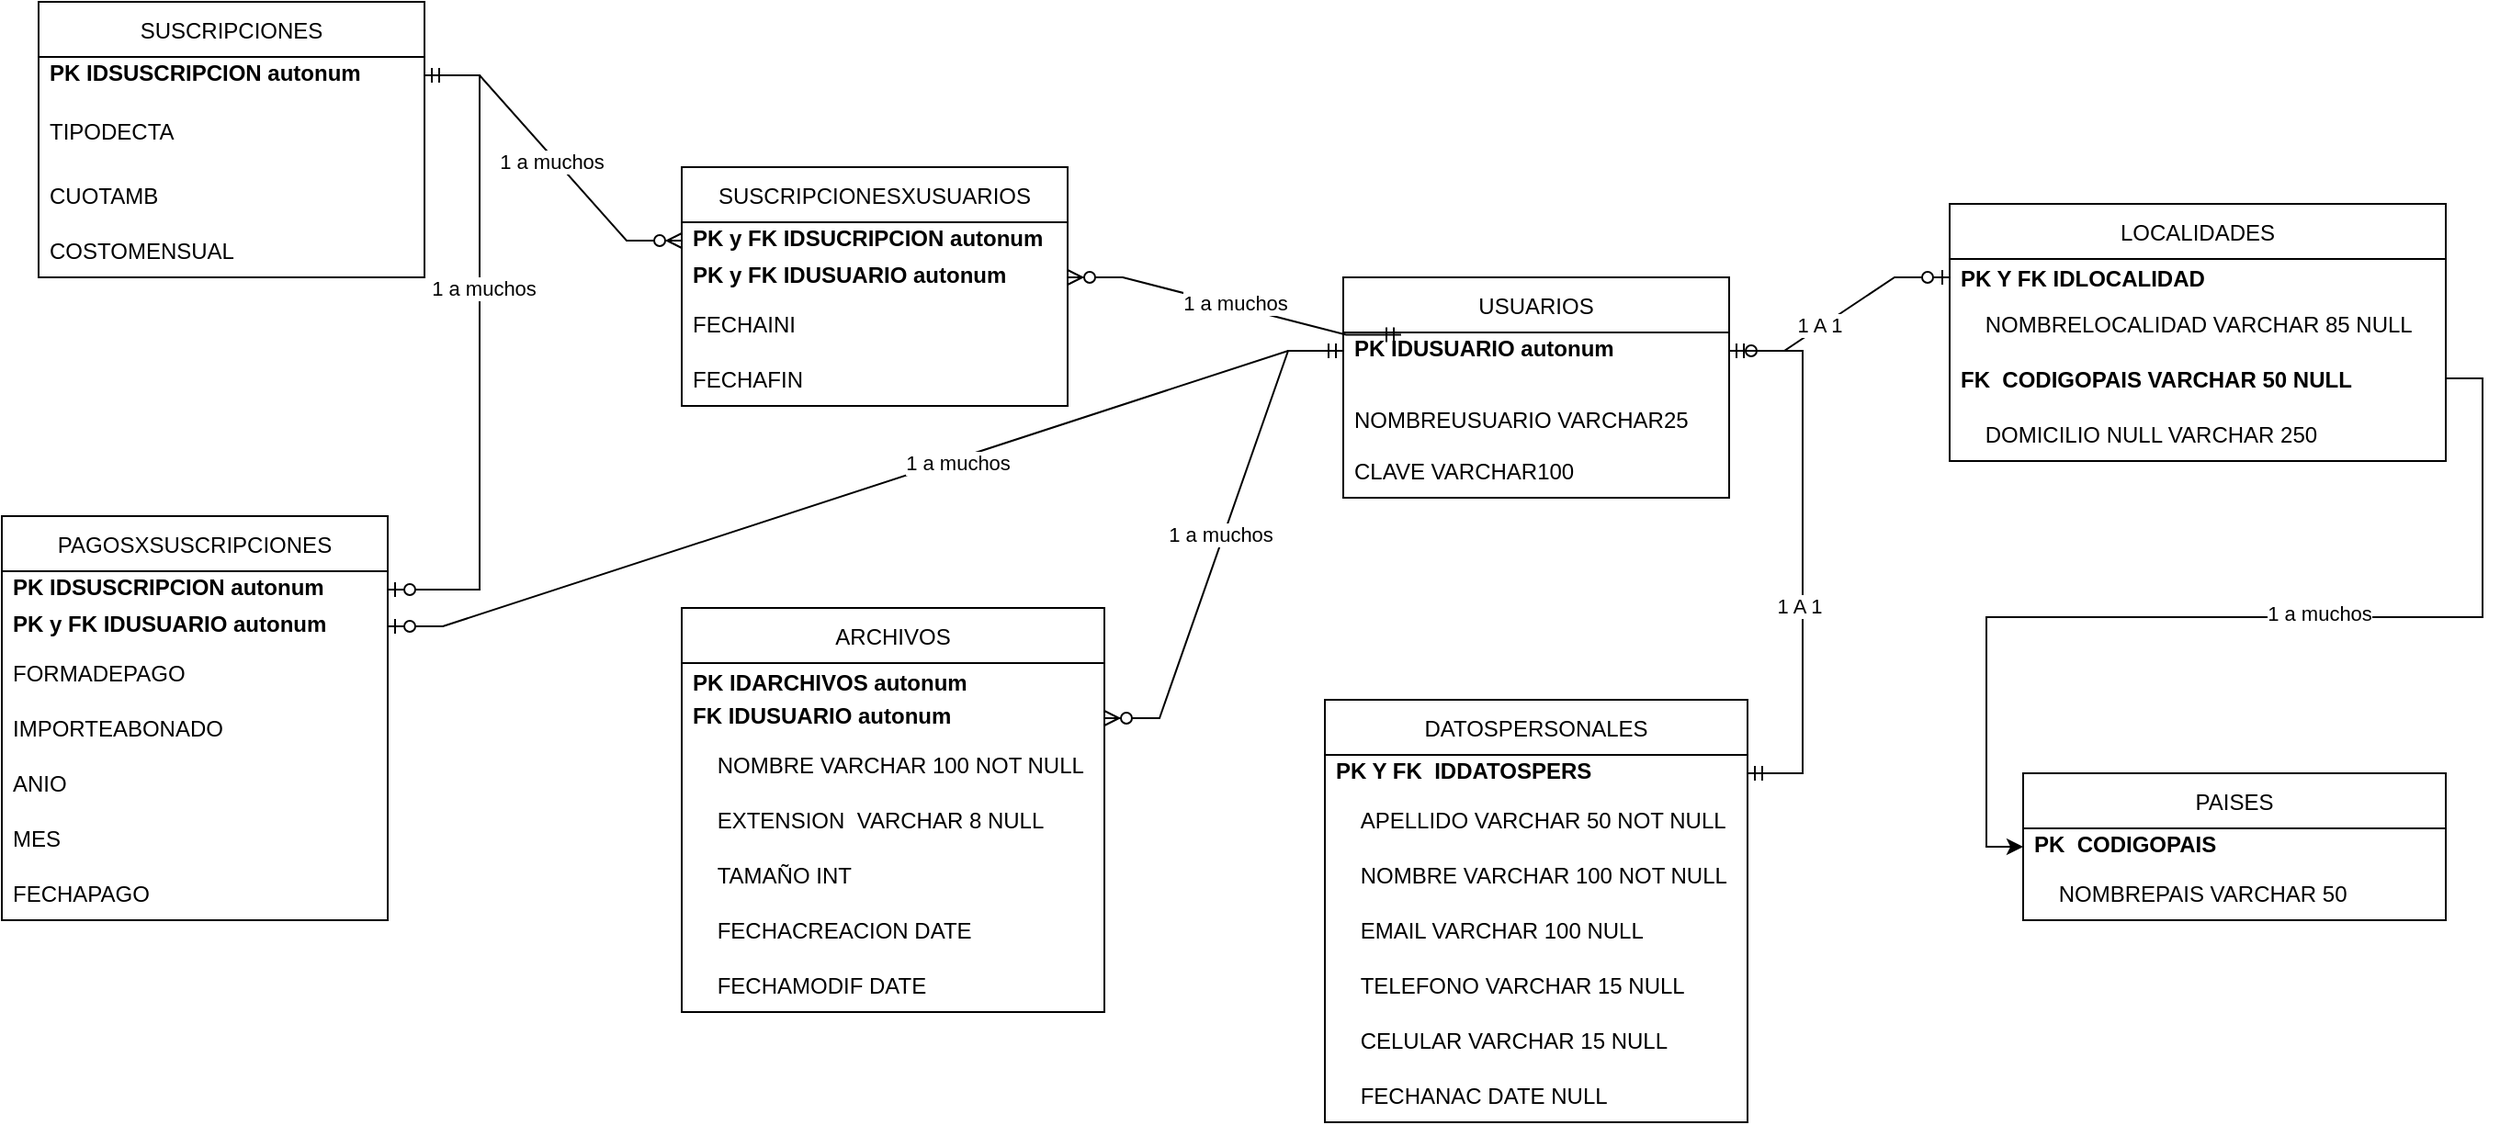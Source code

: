 <mxfile version="17.4.6" type="github">
  <diagram name="Page-1" id="c4acf3e9-155e-7222-9cf6-157b1a14988f">
    <mxGraphModel dx="2228" dy="1663" grid="1" gridSize="10" guides="1" tooltips="1" connect="1" arrows="1" fold="1" page="1" pageScale="1" pageWidth="850" pageHeight="1100" background="none" math="0" shadow="0">
      <root>
        <mxCell id="0" />
        <mxCell id="1" parent="0" />
        <mxCell id="2IleTWmGrQDSyHTpT3a_-10" value="USUARIOS" style="swimlane;fontStyle=0;childLayout=stackLayout;horizontal=1;startSize=30;horizontalStack=0;resizeParent=1;resizeParentMax=0;resizeLast=0;collapsible=1;marginBottom=0;" parent="1" vertex="1">
          <mxGeometry x="410" y="60" width="210" height="120" as="geometry" />
        </mxCell>
        <mxCell id="2IleTWmGrQDSyHTpT3a_-11" value="PK IDUSUARIO autonum&#xa;" style="text;strokeColor=none;fillColor=none;align=left;verticalAlign=middle;spacingLeft=4;spacingRight=4;overflow=hidden;points=[[0,0.5],[1,0.5]];portConstraint=eastwest;rotatable=0;fontStyle=1" parent="2IleTWmGrQDSyHTpT3a_-10" vertex="1">
          <mxGeometry y="30" width="210" height="20" as="geometry" />
        </mxCell>
        <mxCell id="2IleTWmGrQDSyHTpT3a_-12" value="&#xa;NOMBREUSUARIO VARCHAR25" style="text;strokeColor=none;fillColor=none;align=left;verticalAlign=middle;spacingLeft=4;spacingRight=4;overflow=hidden;points=[[0,0.5],[1,0.5]];portConstraint=eastwest;rotatable=0;" parent="2IleTWmGrQDSyHTpT3a_-10" vertex="1">
          <mxGeometry y="50" width="210" height="40" as="geometry" />
        </mxCell>
        <mxCell id="2IleTWmGrQDSyHTpT3a_-13" value="CLAVE VARCHAR100" style="text;strokeColor=none;fillColor=none;align=left;verticalAlign=middle;spacingLeft=4;spacingRight=4;overflow=hidden;points=[[0,0.5],[1,0.5]];portConstraint=eastwest;rotatable=0;" parent="2IleTWmGrQDSyHTpT3a_-10" vertex="1">
          <mxGeometry y="90" width="210" height="30" as="geometry" />
        </mxCell>
        <mxCell id="2IleTWmGrQDSyHTpT3a_-14" value="DATOSPERSONALES" style="swimlane;fontStyle=0;childLayout=stackLayout;horizontal=1;startSize=30;horizontalStack=0;resizeParent=1;resizeParentMax=0;resizeLast=0;collapsible=1;marginBottom=0;" parent="1" vertex="1">
          <mxGeometry x="400" y="290" width="230" height="230" as="geometry" />
        </mxCell>
        <mxCell id="2IleTWmGrQDSyHTpT3a_-15" value="PK Y FK  IDDATOSPERS&#xa;" style="text;strokeColor=none;fillColor=none;align=left;verticalAlign=middle;spacingLeft=4;spacingRight=4;overflow=hidden;points=[[0,0.5],[1,0.5]];portConstraint=eastwest;rotatable=0;fontStyle=1" parent="2IleTWmGrQDSyHTpT3a_-14" vertex="1">
          <mxGeometry y="30" width="230" height="20" as="geometry" />
        </mxCell>
        <mxCell id="2IleTWmGrQDSyHTpT3a_-16" value="    APELLIDO VARCHAR 50 NOT NULL" style="text;strokeColor=none;fillColor=none;align=left;verticalAlign=middle;spacingLeft=4;spacingRight=4;overflow=hidden;points=[[0,0.5],[1,0.5]];portConstraint=eastwest;rotatable=0;" parent="2IleTWmGrQDSyHTpT3a_-14" vertex="1">
          <mxGeometry y="50" width="230" height="30" as="geometry" />
        </mxCell>
        <mxCell id="2IleTWmGrQDSyHTpT3a_-18" value="    NOMBRE VARCHAR 100 NOT NULL" style="text;strokeColor=none;fillColor=none;align=left;verticalAlign=middle;spacingLeft=4;spacingRight=4;overflow=hidden;points=[[0,0.5],[1,0.5]];portConstraint=eastwest;rotatable=0;" parent="2IleTWmGrQDSyHTpT3a_-14" vertex="1">
          <mxGeometry y="80" width="230" height="30" as="geometry" />
        </mxCell>
        <mxCell id="2IleTWmGrQDSyHTpT3a_-17" value="    EMAIL VARCHAR 100 NULL" style="text;strokeColor=none;fillColor=none;align=left;verticalAlign=middle;spacingLeft=4;spacingRight=4;overflow=hidden;points=[[0,0.5],[1,0.5]];portConstraint=eastwest;rotatable=0;" parent="2IleTWmGrQDSyHTpT3a_-14" vertex="1">
          <mxGeometry y="110" width="230" height="30" as="geometry" />
        </mxCell>
        <mxCell id="2IleTWmGrQDSyHTpT3a_-19" value="    TELEFONO VARCHAR 15 NULL" style="text;strokeColor=none;fillColor=none;align=left;verticalAlign=middle;spacingLeft=4;spacingRight=4;overflow=hidden;points=[[0,0.5],[1,0.5]];portConstraint=eastwest;rotatable=0;" parent="2IleTWmGrQDSyHTpT3a_-14" vertex="1">
          <mxGeometry y="140" width="230" height="30" as="geometry" />
        </mxCell>
        <mxCell id="2IleTWmGrQDSyHTpT3a_-20" value="    CELULAR VARCHAR 15 NULL" style="text;strokeColor=none;fillColor=none;align=left;verticalAlign=middle;spacingLeft=4;spacingRight=4;overflow=hidden;points=[[0,0.5],[1,0.5]];portConstraint=eastwest;rotatable=0;" parent="2IleTWmGrQDSyHTpT3a_-14" vertex="1">
          <mxGeometry y="170" width="230" height="30" as="geometry" />
        </mxCell>
        <mxCell id="2IleTWmGrQDSyHTpT3a_-21" value="    FECHANAC DATE NULL" style="text;strokeColor=none;fillColor=none;align=left;verticalAlign=middle;spacingLeft=4;spacingRight=4;overflow=hidden;points=[[0,0.5],[1,0.5]];portConstraint=eastwest;rotatable=0;fontStyle=0" parent="2IleTWmGrQDSyHTpT3a_-14" vertex="1">
          <mxGeometry y="200" width="230" height="30" as="geometry" />
        </mxCell>
        <mxCell id="2IleTWmGrQDSyHTpT3a_-25" value="LOCALIDADES" style="swimlane;fontStyle=0;childLayout=stackLayout;horizontal=1;startSize=30;horizontalStack=0;resizeParent=1;resizeParentMax=0;resizeLast=0;collapsible=1;marginBottom=0;" parent="1" vertex="1">
          <mxGeometry x="740" y="20" width="270" height="140" as="geometry" />
        </mxCell>
        <mxCell id="2IleTWmGrQDSyHTpT3a_-26" value="PK Y FK IDLOCALIDAD" style="text;strokeColor=none;fillColor=none;align=left;verticalAlign=middle;spacingLeft=4;spacingRight=4;overflow=hidden;points=[[0,0.5],[1,0.5]];portConstraint=eastwest;rotatable=0;fontStyle=1" parent="2IleTWmGrQDSyHTpT3a_-25" vertex="1">
          <mxGeometry y="30" width="270" height="20" as="geometry" />
        </mxCell>
        <mxCell id="2IleTWmGrQDSyHTpT3a_-29" value="    NOMBRELOCALIDAD VARCHAR 85 NULL" style="text;strokeColor=none;fillColor=none;align=left;verticalAlign=middle;spacingLeft=4;spacingRight=4;overflow=hidden;points=[[0,0.5],[1,0.5]];portConstraint=eastwest;rotatable=0;" parent="2IleTWmGrQDSyHTpT3a_-25" vertex="1">
          <mxGeometry y="50" width="270" height="30" as="geometry" />
        </mxCell>
        <mxCell id="2IleTWmGrQDSyHTpT3a_-27" value="FK  CODIGOPAIS VARCHAR 50 NULL" style="text;strokeColor=none;fillColor=none;align=left;verticalAlign=middle;spacingLeft=4;spacingRight=4;overflow=hidden;points=[[0,0.5],[1,0.5]];portConstraint=eastwest;rotatable=0;fontStyle=1" parent="2IleTWmGrQDSyHTpT3a_-25" vertex="1">
          <mxGeometry y="80" width="270" height="30" as="geometry" />
        </mxCell>
        <mxCell id="2IleTWmGrQDSyHTpT3a_-34" value="    DOMICILIO NULL VARCHAR 250" style="text;strokeColor=none;fillColor=none;align=left;verticalAlign=middle;spacingLeft=4;spacingRight=4;overflow=hidden;points=[[0,0.5],[1,0.5]];portConstraint=eastwest;rotatable=0;" parent="2IleTWmGrQDSyHTpT3a_-25" vertex="1">
          <mxGeometry y="110" width="270" height="30" as="geometry" />
        </mxCell>
        <mxCell id="2IleTWmGrQDSyHTpT3a_-35" value="PAISES" style="swimlane;fontStyle=0;childLayout=stackLayout;horizontal=1;startSize=30;horizontalStack=0;resizeParent=1;resizeParentMax=0;resizeLast=0;collapsible=1;marginBottom=0;" parent="1" vertex="1">
          <mxGeometry x="780" y="330" width="230" height="80" as="geometry" />
        </mxCell>
        <mxCell id="2IleTWmGrQDSyHTpT3a_-36" value="PK  CODIGOPAIS &#xa;" style="text;strokeColor=none;fillColor=none;align=left;verticalAlign=middle;spacingLeft=4;spacingRight=4;overflow=hidden;points=[[0,0.5],[1,0.5]];portConstraint=eastwest;rotatable=0;fontStyle=1" parent="2IleTWmGrQDSyHTpT3a_-35" vertex="1">
          <mxGeometry y="30" width="230" height="20" as="geometry" />
        </mxCell>
        <mxCell id="2IleTWmGrQDSyHTpT3a_-37" value="    NOMBREPAIS VARCHAR 50" style="text;strokeColor=none;fillColor=none;align=left;verticalAlign=middle;spacingLeft=4;spacingRight=4;overflow=hidden;points=[[0,0.5],[1,0.5]];portConstraint=eastwest;rotatable=0;" parent="2IleTWmGrQDSyHTpT3a_-35" vertex="1">
          <mxGeometry y="50" width="230" height="30" as="geometry" />
        </mxCell>
        <mxCell id="2IleTWmGrQDSyHTpT3a_-47" value="ARCHIVOS" style="swimlane;fontStyle=0;childLayout=stackLayout;horizontal=1;startSize=30;horizontalStack=0;resizeParent=1;resizeParentMax=0;resizeLast=0;collapsible=1;marginBottom=0;" parent="1" vertex="1">
          <mxGeometry x="50" y="240" width="230" height="220" as="geometry" />
        </mxCell>
        <mxCell id="2IleTWmGrQDSyHTpT3a_-48" value="PK IDARCHIVOS autonum" style="text;strokeColor=none;fillColor=none;align=left;verticalAlign=middle;spacingLeft=4;spacingRight=4;overflow=hidden;points=[[0,0.5],[1,0.5]];portConstraint=eastwest;rotatable=0;fontStyle=1" parent="2IleTWmGrQDSyHTpT3a_-47" vertex="1">
          <mxGeometry y="30" width="230" height="20" as="geometry" />
        </mxCell>
        <mxCell id="THswuUgWEzuCoGZG5h8U-19" value="FK IDUSUARIO autonum&#xa;" style="text;strokeColor=none;fillColor=none;align=left;verticalAlign=middle;spacingLeft=4;spacingRight=4;overflow=hidden;points=[[0,0.5],[1,0.5]];portConstraint=eastwest;rotatable=0;fontStyle=1" parent="2IleTWmGrQDSyHTpT3a_-47" vertex="1">
          <mxGeometry y="50" width="230" height="20" as="geometry" />
        </mxCell>
        <mxCell id="2IleTWmGrQDSyHTpT3a_-50" value="    NOMBRE VARCHAR 100 NOT NULL" style="text;strokeColor=none;fillColor=none;align=left;verticalAlign=middle;spacingLeft=4;spacingRight=4;overflow=hidden;points=[[0,0.5],[1,0.5]];portConstraint=eastwest;rotatable=0;" parent="2IleTWmGrQDSyHTpT3a_-47" vertex="1">
          <mxGeometry y="70" width="230" height="30" as="geometry" />
        </mxCell>
        <mxCell id="2IleTWmGrQDSyHTpT3a_-51" value="    EXTENSION  VARCHAR 8 NULL" style="text;strokeColor=none;fillColor=none;align=left;verticalAlign=middle;spacingLeft=4;spacingRight=4;overflow=hidden;points=[[0,0.5],[1,0.5]];portConstraint=eastwest;rotatable=0;" parent="2IleTWmGrQDSyHTpT3a_-47" vertex="1">
          <mxGeometry y="100" width="230" height="30" as="geometry" />
        </mxCell>
        <mxCell id="2IleTWmGrQDSyHTpT3a_-49" value="    TAMAÑO INT" style="text;strokeColor=none;fillColor=none;align=left;verticalAlign=middle;spacingLeft=4;spacingRight=4;overflow=hidden;points=[[0,0.5],[1,0.5]];portConstraint=eastwest;rotatable=0;" parent="2IleTWmGrQDSyHTpT3a_-47" vertex="1">
          <mxGeometry y="130" width="230" height="30" as="geometry" />
        </mxCell>
        <mxCell id="2IleTWmGrQDSyHTpT3a_-53" value="    FECHACREACION DATE" style="text;strokeColor=none;fillColor=none;align=left;verticalAlign=middle;spacingLeft=4;spacingRight=4;overflow=hidden;points=[[0,0.5],[1,0.5]];portConstraint=eastwest;rotatable=0;" parent="2IleTWmGrQDSyHTpT3a_-47" vertex="1">
          <mxGeometry y="160" width="230" height="30" as="geometry" />
        </mxCell>
        <mxCell id="2IleTWmGrQDSyHTpT3a_-52" value="    FECHAMODIF DATE" style="text;strokeColor=none;fillColor=none;align=left;verticalAlign=middle;spacingLeft=4;spacingRight=4;overflow=hidden;points=[[0,0.5],[1,0.5]];portConstraint=eastwest;rotatable=0;fontStyle=0" parent="2IleTWmGrQDSyHTpT3a_-47" vertex="1">
          <mxGeometry y="190" width="230" height="30" as="geometry" />
        </mxCell>
        <mxCell id="2IleTWmGrQDSyHTpT3a_-60" style="edgeStyle=orthogonalEdgeStyle;rounded=0;orthogonalLoop=1;jettySize=auto;html=1;" parent="1" source="2IleTWmGrQDSyHTpT3a_-27" target="2IleTWmGrQDSyHTpT3a_-36" edge="1">
          <mxGeometry relative="1" as="geometry">
            <mxPoint x="560" y="390" as="targetPoint" />
          </mxGeometry>
        </mxCell>
        <mxCell id="THswuUgWEzuCoGZG5h8U-20" value="1 a muchos" style="edgeLabel;html=1;align=center;verticalAlign=middle;resizable=0;points=[];" parent="2IleTWmGrQDSyHTpT3a_-60" vertex="1" connectable="0">
          <mxGeometry x="-0.154" y="-2" relative="1" as="geometry">
            <mxPoint as="offset" />
          </mxGeometry>
        </mxCell>
        <mxCell id="THswuUgWEzuCoGZG5h8U-10" value="" style="edgeStyle=entityRelationEdgeStyle;fontSize=12;html=1;endArrow=ERzeroToOne;startArrow=ERmandOne;rounded=0;" parent="1" source="2IleTWmGrQDSyHTpT3a_-15" target="2IleTWmGrQDSyHTpT3a_-11" edge="1">
          <mxGeometry width="100" height="100" relative="1" as="geometry">
            <mxPoint x="289.54" y="302.18" as="sourcePoint" />
            <mxPoint x="290.0" y="90" as="targetPoint" />
          </mxGeometry>
        </mxCell>
        <mxCell id="THswuUgWEzuCoGZG5h8U-14" value="1 A 1" style="edgeLabel;html=1;align=center;verticalAlign=middle;resizable=0;points=[];" parent="THswuUgWEzuCoGZG5h8U-10" vertex="1" connectable="0">
          <mxGeometry x="-0.19" y="2" relative="1" as="geometry">
            <mxPoint as="offset" />
          </mxGeometry>
        </mxCell>
        <mxCell id="THswuUgWEzuCoGZG5h8U-16" value="" style="edgeStyle=entityRelationEdgeStyle;fontSize=12;html=1;endArrow=ERzeroToOne;startArrow=ERmandOne;rounded=0;" parent="1" source="2IleTWmGrQDSyHTpT3a_-11" target="2IleTWmGrQDSyHTpT3a_-26" edge="1">
          <mxGeometry width="100" height="100" relative="1" as="geometry">
            <mxPoint x="680" y="130" as="sourcePoint" />
            <mxPoint x="560.0" y="140" as="targetPoint" />
          </mxGeometry>
        </mxCell>
        <mxCell id="THswuUgWEzuCoGZG5h8U-17" value="1 A 1" style="edgeLabel;html=1;align=center;verticalAlign=middle;resizable=0;points=[];" parent="THswuUgWEzuCoGZG5h8U-16" vertex="1" connectable="0">
          <mxGeometry x="-0.19" y="2" relative="1" as="geometry">
            <mxPoint as="offset" />
          </mxGeometry>
        </mxCell>
        <mxCell id="4L83d-oEXFqkPp0VzkwF-1" value="SUSCRIPCIONES" style="swimlane;fontStyle=0;childLayout=stackLayout;horizontal=1;startSize=30;horizontalStack=0;resizeParent=1;resizeParentMax=0;resizeLast=0;collapsible=1;marginBottom=0;" vertex="1" parent="1">
          <mxGeometry x="-300" y="-90" width="210" height="150" as="geometry" />
        </mxCell>
        <mxCell id="4L83d-oEXFqkPp0VzkwF-2" value="PK IDSUSCRIPCION autonum&#xa;" style="text;strokeColor=none;fillColor=none;align=left;verticalAlign=middle;spacingLeft=4;spacingRight=4;overflow=hidden;points=[[0,0.5],[1,0.5]];portConstraint=eastwest;rotatable=0;fontStyle=1" vertex="1" parent="4L83d-oEXFqkPp0VzkwF-1">
          <mxGeometry y="30" width="210" height="20" as="geometry" />
        </mxCell>
        <mxCell id="4L83d-oEXFqkPp0VzkwF-3" value="TIPODECTA" style="text;strokeColor=none;fillColor=none;align=left;verticalAlign=middle;spacingLeft=4;spacingRight=4;overflow=hidden;points=[[0,0.5],[1,0.5]];portConstraint=eastwest;rotatable=0;" vertex="1" parent="4L83d-oEXFqkPp0VzkwF-1">
          <mxGeometry y="50" width="210" height="40" as="geometry" />
        </mxCell>
        <mxCell id="4L83d-oEXFqkPp0VzkwF-5" value="CUOTAMB" style="text;strokeColor=none;fillColor=none;align=left;verticalAlign=middle;spacingLeft=4;spacingRight=4;overflow=hidden;points=[[0,0.5],[1,0.5]];portConstraint=eastwest;rotatable=0;" vertex="1" parent="4L83d-oEXFqkPp0VzkwF-1">
          <mxGeometry y="90" width="210" height="30" as="geometry" />
        </mxCell>
        <mxCell id="4L83d-oEXFqkPp0VzkwF-4" value="COSTOMENSUAL" style="text;strokeColor=none;fillColor=none;align=left;verticalAlign=middle;spacingLeft=4;spacingRight=4;overflow=hidden;points=[[0,0.5],[1,0.5]];portConstraint=eastwest;rotatable=0;" vertex="1" parent="4L83d-oEXFqkPp0VzkwF-1">
          <mxGeometry y="120" width="210" height="30" as="geometry" />
        </mxCell>
        <mxCell id="4L83d-oEXFqkPp0VzkwF-9" value="" style="edgeStyle=entityRelationEdgeStyle;fontSize=12;html=1;endArrow=ERzeroToMany;startArrow=ERmandOne;rounded=0;" edge="1" parent="1" source="2IleTWmGrQDSyHTpT3a_-11" target="THswuUgWEzuCoGZG5h8U-19">
          <mxGeometry width="100" height="100" relative="1" as="geometry">
            <mxPoint x="390" y="100" as="sourcePoint" />
            <mxPoint x="310" y="231.6" as="targetPoint" />
          </mxGeometry>
        </mxCell>
        <mxCell id="4L83d-oEXFqkPp0VzkwF-10" value="1 a muchos" style="edgeLabel;html=1;align=center;verticalAlign=middle;resizable=0;points=[];" vertex="1" connectable="0" parent="4L83d-oEXFqkPp0VzkwF-9">
          <mxGeometry x="0.005" y="-2" relative="1" as="geometry">
            <mxPoint as="offset" />
          </mxGeometry>
        </mxCell>
        <mxCell id="4L83d-oEXFqkPp0VzkwF-15" value="PAGOSXSUSCRIPCIONES" style="swimlane;fontStyle=0;childLayout=stackLayout;horizontal=1;startSize=30;horizontalStack=0;resizeParent=1;resizeParentMax=0;resizeLast=0;collapsible=1;marginBottom=0;" vertex="1" parent="1">
          <mxGeometry x="-320" y="190" width="210" height="220" as="geometry" />
        </mxCell>
        <mxCell id="4L83d-oEXFqkPp0VzkwF-16" value="PK IDSUSCRIPCION autonum&#xa;" style="text;strokeColor=none;fillColor=none;align=left;verticalAlign=middle;spacingLeft=4;spacingRight=4;overflow=hidden;points=[[0,0.5],[1,0.5]];portConstraint=eastwest;rotatable=0;fontStyle=1" vertex="1" parent="4L83d-oEXFqkPp0VzkwF-15">
          <mxGeometry y="30" width="210" height="20" as="geometry" />
        </mxCell>
        <mxCell id="4L83d-oEXFqkPp0VzkwF-40" value="PK y FK IDUSUARIO autonum&#xa;" style="text;strokeColor=none;fillColor=none;align=left;verticalAlign=middle;spacingLeft=4;spacingRight=4;overflow=hidden;points=[[0,0.5],[1,0.5]];portConstraint=eastwest;rotatable=0;fontStyle=1" vertex="1" parent="4L83d-oEXFqkPp0VzkwF-15">
          <mxGeometry y="50" width="210" height="20" as="geometry" />
        </mxCell>
        <mxCell id="4L83d-oEXFqkPp0VzkwF-19" value="FORMADEPAGO" style="text;strokeColor=none;fillColor=none;align=left;verticalAlign=middle;spacingLeft=4;spacingRight=4;overflow=hidden;points=[[0,0.5],[1,0.5]];portConstraint=eastwest;rotatable=0;" vertex="1" parent="4L83d-oEXFqkPp0VzkwF-15">
          <mxGeometry y="70" width="210" height="30" as="geometry" />
        </mxCell>
        <mxCell id="4L83d-oEXFqkPp0VzkwF-20" value="IMPORTEABONADO" style="text;strokeColor=none;fillColor=none;align=left;verticalAlign=middle;spacingLeft=4;spacingRight=4;overflow=hidden;points=[[0,0.5],[1,0.5]];portConstraint=eastwest;rotatable=0;" vertex="1" parent="4L83d-oEXFqkPp0VzkwF-15">
          <mxGeometry y="100" width="210" height="30" as="geometry" />
        </mxCell>
        <mxCell id="4L83d-oEXFqkPp0VzkwF-39" value="ANIO" style="text;strokeColor=none;fillColor=none;align=left;verticalAlign=middle;spacingLeft=4;spacingRight=4;overflow=hidden;points=[[0,0.5],[1,0.5]];portConstraint=eastwest;rotatable=0;" vertex="1" parent="4L83d-oEXFqkPp0VzkwF-15">
          <mxGeometry y="130" width="210" height="30" as="geometry" />
        </mxCell>
        <mxCell id="4L83d-oEXFqkPp0VzkwF-38" value="MES" style="text;strokeColor=none;fillColor=none;align=left;verticalAlign=middle;spacingLeft=4;spacingRight=4;overflow=hidden;points=[[0,0.5],[1,0.5]];portConstraint=eastwest;rotatable=0;" vertex="1" parent="4L83d-oEXFqkPp0VzkwF-15">
          <mxGeometry y="160" width="210" height="30" as="geometry" />
        </mxCell>
        <mxCell id="4L83d-oEXFqkPp0VzkwF-23" value="FECHAPAGO" style="text;strokeColor=none;fillColor=none;align=left;verticalAlign=middle;spacingLeft=4;spacingRight=4;overflow=hidden;points=[[0,0.5],[1,0.5]];portConstraint=eastwest;rotatable=0;" vertex="1" parent="4L83d-oEXFqkPp0VzkwF-15">
          <mxGeometry y="190" width="210" height="30" as="geometry" />
        </mxCell>
        <mxCell id="4L83d-oEXFqkPp0VzkwF-24" value="" style="edgeStyle=entityRelationEdgeStyle;fontSize=12;html=1;endArrow=ERzeroToOne;startArrow=ERmandOne;rounded=0;" edge="1" parent="1" source="4L83d-oEXFqkPp0VzkwF-2" target="4L83d-oEXFqkPp0VzkwF-16">
          <mxGeometry width="100" height="100" relative="1" as="geometry">
            <mxPoint x="180" y="-180" as="sourcePoint" />
            <mxPoint x="300" y="-220" as="targetPoint" />
          </mxGeometry>
        </mxCell>
        <mxCell id="4L83d-oEXFqkPp0VzkwF-25" value="1 a muchos" style="edgeLabel;html=1;align=center;verticalAlign=middle;resizable=0;points=[];" vertex="1" connectable="0" parent="4L83d-oEXFqkPp0VzkwF-24">
          <mxGeometry x="-0.19" y="2" relative="1" as="geometry">
            <mxPoint as="offset" />
          </mxGeometry>
        </mxCell>
        <mxCell id="4L83d-oEXFqkPp0VzkwF-26" value="SUSCRIPCIONESXUSUARIOS" style="swimlane;fontStyle=0;childLayout=stackLayout;horizontal=1;startSize=30;horizontalStack=0;resizeParent=1;resizeParentMax=0;resizeLast=0;collapsible=1;marginBottom=0;" vertex="1" parent="1">
          <mxGeometry x="50" width="210" height="130" as="geometry" />
        </mxCell>
        <mxCell id="4L83d-oEXFqkPp0VzkwF-27" value="PK y FK IDSUCRIPCION autonum&#xa;" style="text;strokeColor=none;fillColor=none;align=left;verticalAlign=middle;spacingLeft=4;spacingRight=4;overflow=hidden;points=[[0,0.5],[1,0.5]];portConstraint=eastwest;rotatable=0;fontStyle=1" vertex="1" parent="4L83d-oEXFqkPp0VzkwF-26">
          <mxGeometry y="30" width="210" height="20" as="geometry" />
        </mxCell>
        <mxCell id="4L83d-oEXFqkPp0VzkwF-33" value="PK y FK IDUSUARIO autonum&#xa;" style="text;strokeColor=none;fillColor=none;align=left;verticalAlign=middle;spacingLeft=4;spacingRight=4;overflow=hidden;points=[[0,0.5],[1,0.5]];portConstraint=eastwest;rotatable=0;fontStyle=1" vertex="1" parent="4L83d-oEXFqkPp0VzkwF-26">
          <mxGeometry y="50" width="210" height="20" as="geometry" />
        </mxCell>
        <mxCell id="4L83d-oEXFqkPp0VzkwF-6" value="FECHAINI" style="text;strokeColor=none;fillColor=none;align=left;verticalAlign=middle;spacingLeft=4;spacingRight=4;overflow=hidden;points=[[0,0.5],[1,0.5]];portConstraint=eastwest;rotatable=0;" vertex="1" parent="4L83d-oEXFqkPp0VzkwF-26">
          <mxGeometry y="70" width="210" height="30" as="geometry" />
        </mxCell>
        <mxCell id="4L83d-oEXFqkPp0VzkwF-7" value="FECHAFIN" style="text;strokeColor=none;fillColor=none;align=left;verticalAlign=middle;spacingLeft=4;spacingRight=4;overflow=hidden;points=[[0,0.5],[1,0.5]];portConstraint=eastwest;rotatable=0;" vertex="1" parent="4L83d-oEXFqkPp0VzkwF-26">
          <mxGeometry y="100" width="210" height="30" as="geometry" />
        </mxCell>
        <mxCell id="4L83d-oEXFqkPp0VzkwF-34" value="" style="edgeStyle=entityRelationEdgeStyle;fontSize=12;html=1;endArrow=ERzeroToMany;startArrow=ERmandOne;rounded=0;exitX=0.15;exitY=0.063;exitDx=0;exitDy=0;exitPerimeter=0;" edge="1" parent="1" source="2IleTWmGrQDSyHTpT3a_-11" target="4L83d-oEXFqkPp0VzkwF-33">
          <mxGeometry width="100" height="100" relative="1" as="geometry">
            <mxPoint x="420" y="110" as="sourcePoint" />
            <mxPoint x="290" y="310" as="targetPoint" />
          </mxGeometry>
        </mxCell>
        <mxCell id="4L83d-oEXFqkPp0VzkwF-35" value="1 a muchos" style="edgeLabel;html=1;align=center;verticalAlign=middle;resizable=0;points=[];" vertex="1" connectable="0" parent="4L83d-oEXFqkPp0VzkwF-34">
          <mxGeometry x="0.005" y="-2" relative="1" as="geometry">
            <mxPoint as="offset" />
          </mxGeometry>
        </mxCell>
        <mxCell id="4L83d-oEXFqkPp0VzkwF-36" value="" style="edgeStyle=entityRelationEdgeStyle;fontSize=12;html=1;endArrow=ERzeroToMany;startArrow=ERmandOne;rounded=0;" edge="1" parent="1" source="4L83d-oEXFqkPp0VzkwF-2" target="4L83d-oEXFqkPp0VzkwF-27">
          <mxGeometry width="100" height="100" relative="1" as="geometry">
            <mxPoint x="451.5" y="101.26" as="sourcePoint" />
            <mxPoint x="310" y="70" as="targetPoint" />
          </mxGeometry>
        </mxCell>
        <mxCell id="4L83d-oEXFqkPp0VzkwF-37" value="1 a muchos" style="edgeLabel;html=1;align=center;verticalAlign=middle;resizable=0;points=[];" vertex="1" connectable="0" parent="4L83d-oEXFqkPp0VzkwF-36">
          <mxGeometry x="0.005" y="-2" relative="1" as="geometry">
            <mxPoint as="offset" />
          </mxGeometry>
        </mxCell>
        <mxCell id="4L83d-oEXFqkPp0VzkwF-41" value="" style="edgeStyle=entityRelationEdgeStyle;fontSize=12;html=1;endArrow=ERzeroToOne;startArrow=ERmandOne;rounded=0;" edge="1" parent="1" source="2IleTWmGrQDSyHTpT3a_-11" target="4L83d-oEXFqkPp0VzkwF-40">
          <mxGeometry width="100" height="100" relative="1" as="geometry">
            <mxPoint x="60" y="50" as="sourcePoint" />
            <mxPoint x="-100" y="240" as="targetPoint" />
          </mxGeometry>
        </mxCell>
        <mxCell id="4L83d-oEXFqkPp0VzkwF-42" value="1 a muchos" style="edgeLabel;html=1;align=center;verticalAlign=middle;resizable=0;points=[];" vertex="1" connectable="0" parent="4L83d-oEXFqkPp0VzkwF-41">
          <mxGeometry x="-0.19" y="2" relative="1" as="geometry">
            <mxPoint as="offset" />
          </mxGeometry>
        </mxCell>
      </root>
    </mxGraphModel>
  </diagram>
</mxfile>
